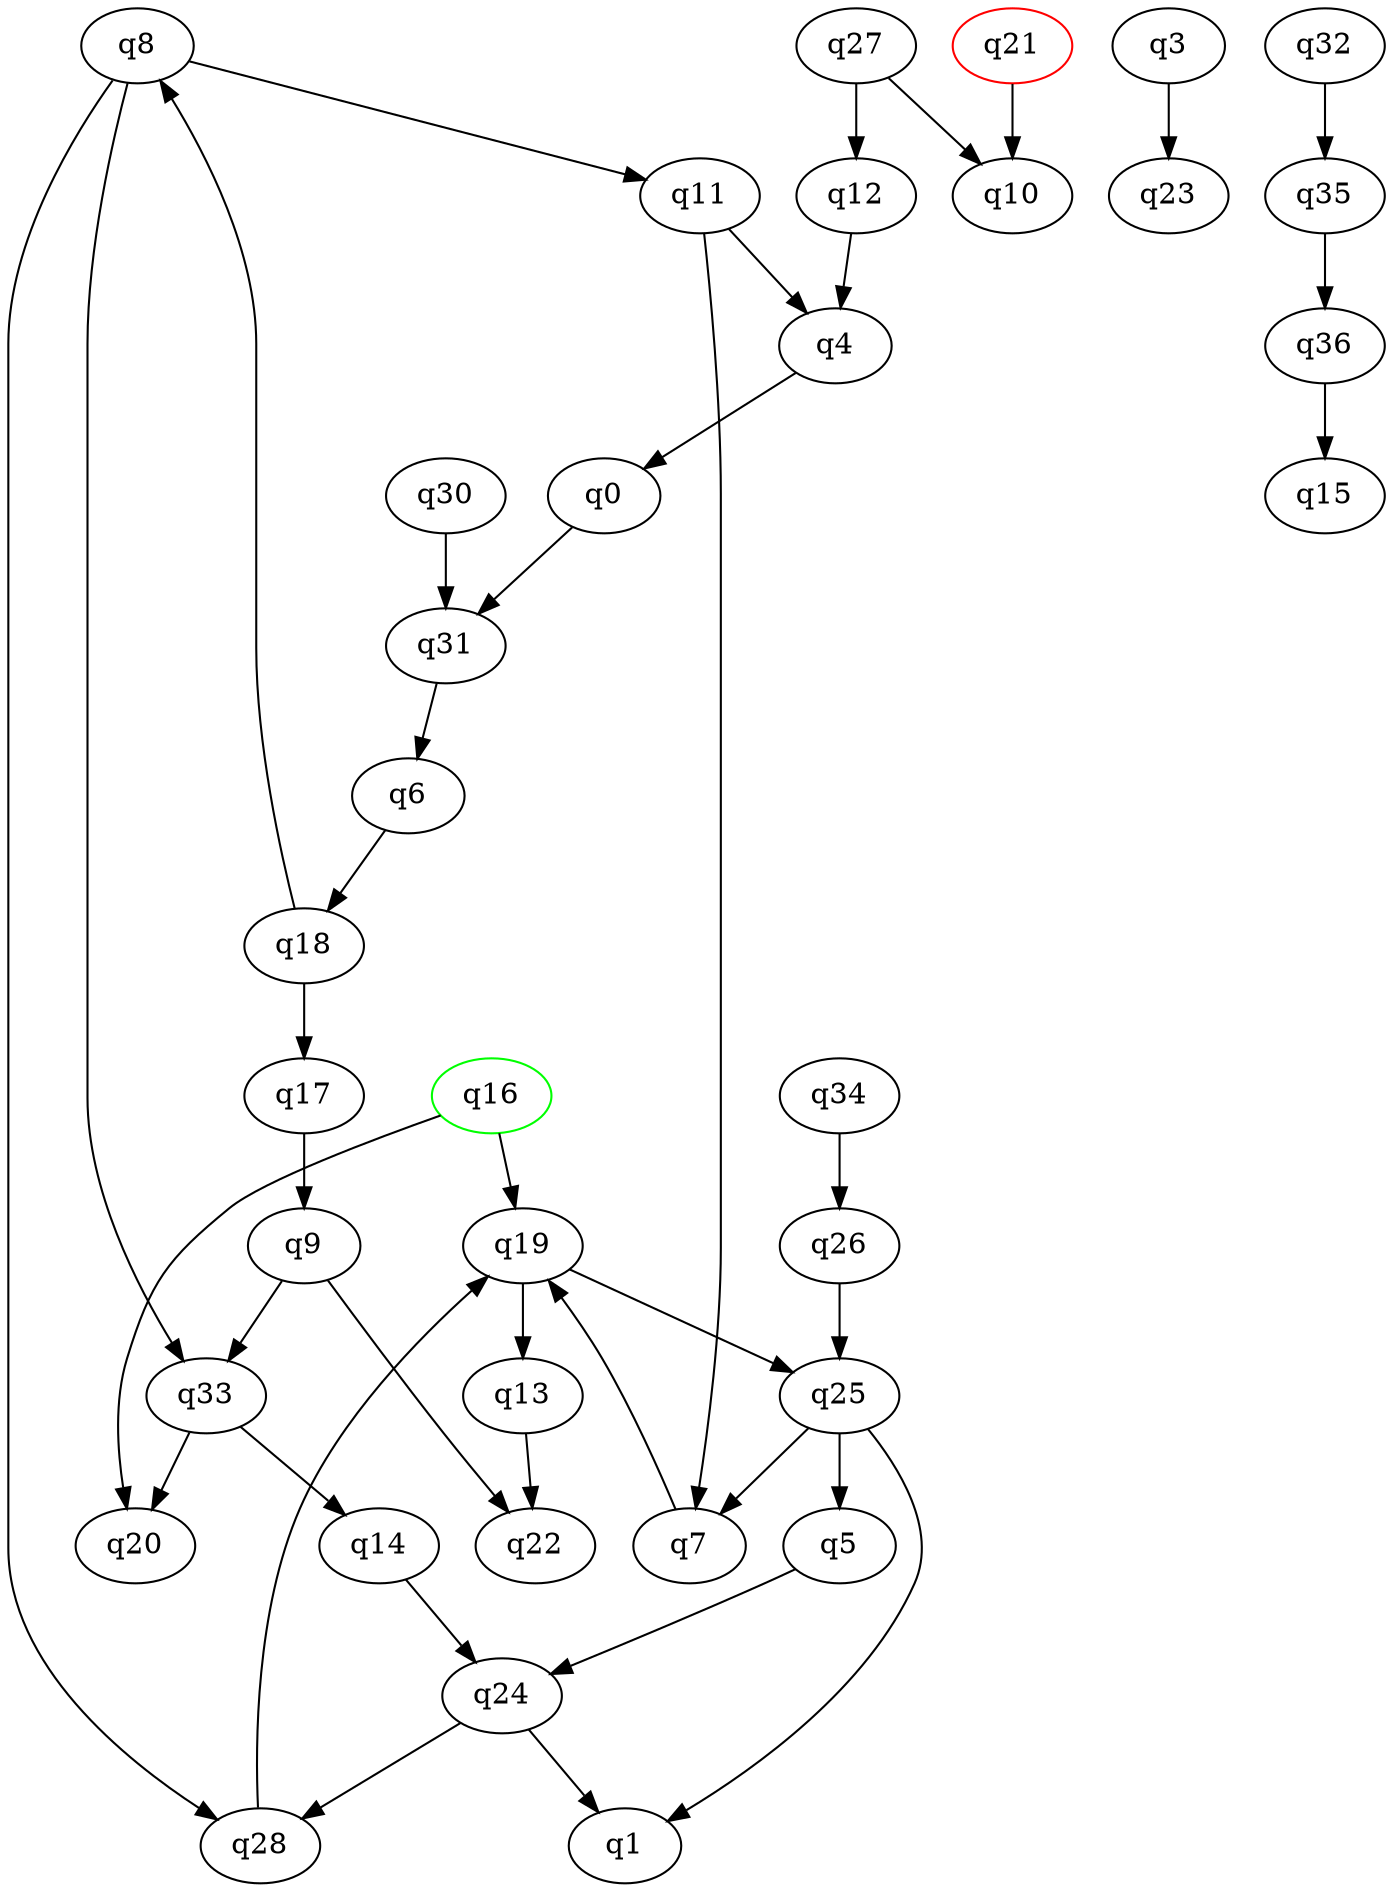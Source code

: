 digraph A{
q16 [initial=1,color=green];
q21 [final=1,color=red];
q0 -> q31;
q3 -> q23;
q4 -> q0;
q5 -> q24;
q6 -> q18;
q7 -> q19;
q8 -> q11;
q8 -> q28;
q8 -> q33;
q9 -> q22;
q9 -> q33;
q11 -> q4;
q11 -> q7;
q12 -> q4;
q13 -> q22;
q14 -> q24;
q16 -> q19;
q16 -> q20;
q17 -> q9;
q18 -> q8;
q18 -> q17;
q19 -> q13;
q19 -> q25;
q21 -> q10;
q24 -> q1;
q24 -> q28;
q25 -> q1;
q25 -> q5;
q25 -> q7;
q26 -> q25;
q27 -> q10;
q27 -> q12;
q28 -> q19;
q30 -> q31;
q31 -> q6;
q32 -> q35;
q33 -> q14;
q33 -> q20;
q34 -> q26;
q35 -> q36;
q36 -> q15;
}